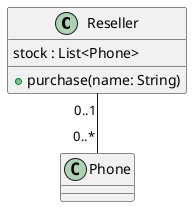 ```uml
@startuml
class Reseller {
    stock : List<Phone>
    + purchase(name: String)
}
Reseller "0..1" -- "0..*" Phone
@enduml
```